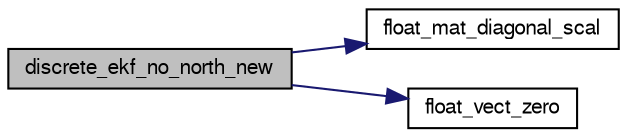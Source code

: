 digraph "discrete_ekf_no_north_new"
{
  edge [fontname="FreeSans",fontsize="10",labelfontname="FreeSans",labelfontsize="10"];
  node [fontname="FreeSans",fontsize="10",shape=record];
  rankdir="LR";
  Node1 [label="discrete_ekf_no_north_new",height=0.2,width=0.4,color="black", fillcolor="grey75", style="filled", fontcolor="black"];
  Node1 -> Node2 [color="midnightblue",fontsize="10",style="solid",fontname="FreeSans"];
  Node2 [label="float_mat_diagonal_scal",height=0.2,width=0.4,color="black", fillcolor="white", style="filled",URL="$group__math__algebra__float.html#gaf1c0978a245e92964885adc84914875a",tooltip="Make an n x n identity matrix (for matrix passed as array) "];
  Node1 -> Node3 [color="midnightblue",fontsize="10",style="solid",fontname="FreeSans"];
  Node3 [label="float_vect_zero",height=0.2,width=0.4,color="black", fillcolor="white", style="filled",URL="$group__math__algebra__float.html#ga132a789820c2d2610906e87120af9d18",tooltip="a = 0 "];
}
